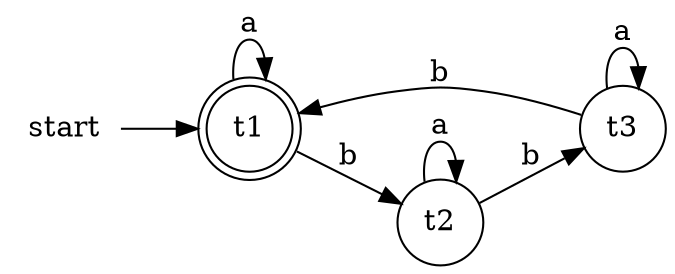 digraph G {
  rankdir = LR;
  node [shape = none]; start;
  node [shape = circle]; t2 t3;
  node [shape = doublecircle]; t1;
  start -> t1;
  t1 -> t1 [label = "a"];
  t1 -> t2 [label = "b"];
  t2 -> t2 [label = "a"];
  t2 -> t3 [label = "b"];
  t3 -> t3 [label = "a"];
  t3 -> t1 [label = "b"];
}